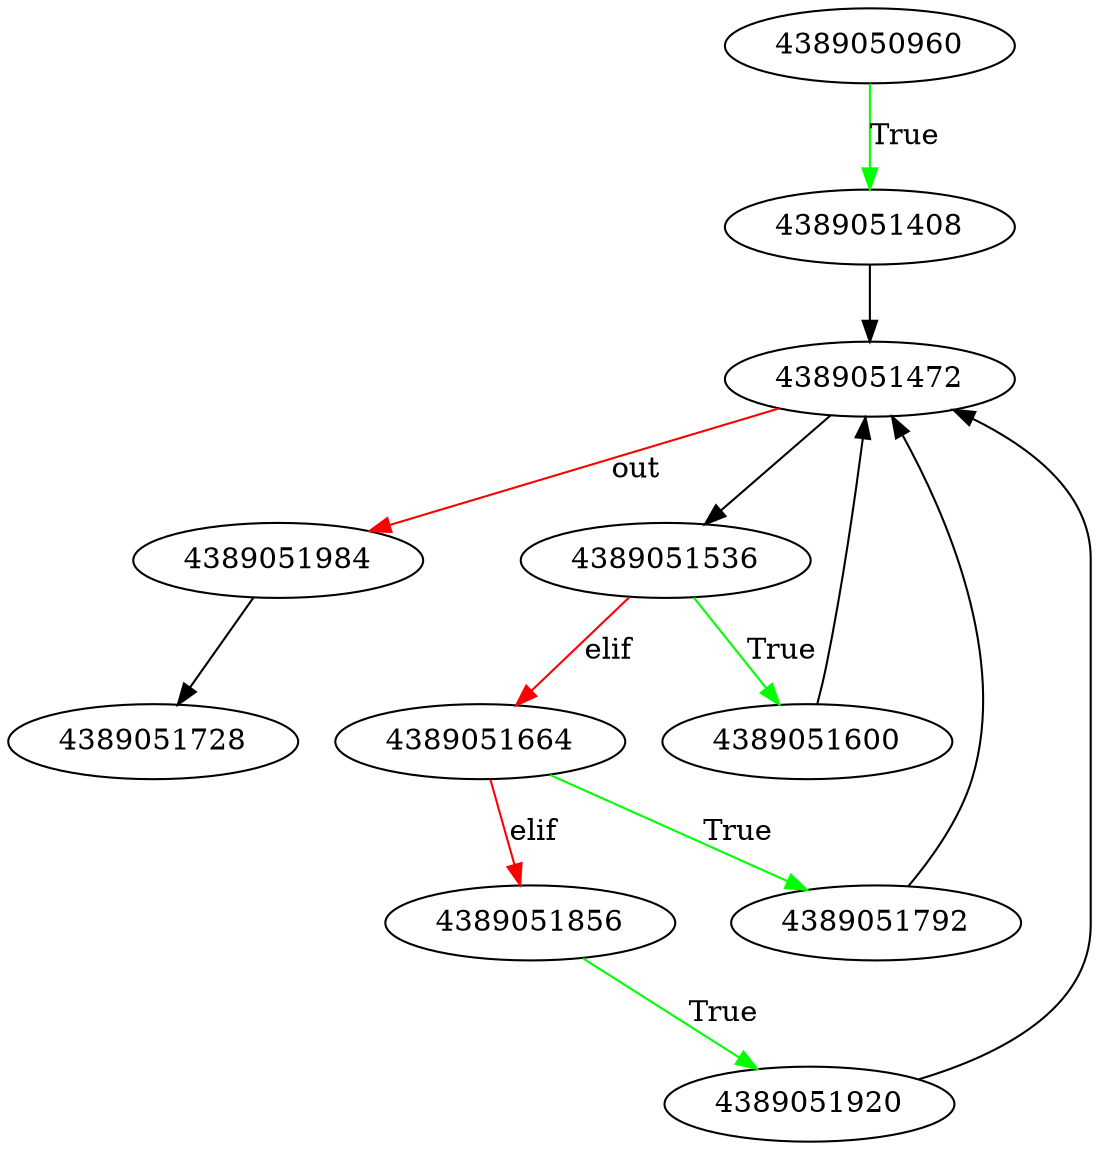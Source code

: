 digraph my_graph {
bgcolor="white"
4389050960 -> 4389051408 [label = True] [source = "@parent_to_child : {} ===> ACNode(info={'type': 'STATEMENT_ASSIGN', 'value': 'pivot = array[randint(0, len(array) - 1)]'}, type=STATEMENT, indent=4)"] [color=green];
4389051408 -> 4389051472  [source = "@prev_to_loop : ACNode(info={'type': 'STATEMENT_ASSIGN', 'value': 'pivot = array[randint(0, len(array) - 1)]'}, type=STATEMENT, indent=4) ===> ACNode(info={'item': 'item', 'list': 'array'}, type=LOOP, indent=4)"] ;

4389051472 -> 4389051984 [label = out] [source = "@loop_to_next : ACNode(info={'item': 'item', 'list': 'array'}, type=LOOP, indent=4) ===> ACNode(info={'name': 'quicksort(low) + same + quicksort(high)'}, type=RETURN, indent=4)"] [color=red];
4389051472 -> 4389051536  [source = "@if_to_prev_node : ACNode(info={'item': 'item', 'list': 'array'}, type=LOOP, indent=4) ===> ACNode(info={'conditions': ['item < pivot'], 'type': 'IF'}, type=CONDITIONS, indent=8)"] ;

4389051536 -> 4389051664 [label = elif] [source = "@if_or_if_to_elif : ACNode(info={'conditions': ['item < pivot'], 'type': 'IF'}, type=CONDITIONS, indent=8) ===> ACNode(info={'conditions': ['item == pivot'], 'type': 'ELIF'}, type=CONDITIONS, indent=8)"] [color=red];

4389051664 -> 4389051856 [label = elif] [source = "@if_or_if_to_elif : ACNode(info={'conditions': ['item == pivot'], 'type': 'ELIF'}, type=CONDITIONS, indent=8) ===> ACNode(info={'conditions': ['item > pivot'], 'type': 'ELIF'}, type=CONDITIONS, indent=8)"] [color=red];

4389051600 -> 4389051472  [source = "@last_child_to_next_sibling : ACNode(info={'type': 'STATEMENT_METHOD', 'value': 'low.append(item)'}, type=STATEMENT, indent=12) ===> ACNode(info={'item': 'item', 'list': 'array'}, type=LOOP, indent=4)"] ;
4389051536 -> 4389051600 [label = True] [source = "@parent_to_child : ACNode(info={'conditions': ['item < pivot'], 'type': 'IF'}, type=CONDITIONS, indent=8) ===> ACNode(info={'type': 'STATEMENT_METHOD', 'value': 'low.append(item)'}, type=STATEMENT, indent=12)"] [color=green];
4389051792 -> 4389051472  [source = "@last_child_to_next_sibling : ACNode(info={'type': 'STATEMENT_METHOD', 'value': 'same.append(item)'}, type=STATEMENT, indent=12) ===> ACNode(info={'item': 'item', 'list': 'array'}, type=LOOP, indent=4)"] ;
4389051664 -> 4389051792 [label = True] [source = "@parent_to_child : ACNode(info={'conditions': ['item == pivot'], 'type': 'ELIF'}, type=CONDITIONS, indent=8) ===> ACNode(info={'type': 'STATEMENT_METHOD', 'value': 'same.append(item)'}, type=STATEMENT, indent=12)"] [color=green];
4389051920 -> 4389051472  [source = "@last_child_to_next_sibling : ACNode(info={'type': 'STATEMENT_METHOD', 'value': 'high.append(item)'}, type=STATEMENT, indent=12) ===> ACNode(info={'item': 'item', 'list': 'array'}, type=LOOP, indent=4)"] ;
4389051856 -> 4389051920 [label = True] [source = "@parent_to_child : ACNode(info={'conditions': ['item > pivot'], 'type': 'ELIF'}, type=CONDITIONS, indent=8) ===> ACNode(info={'type': 'STATEMENT_METHOD', 'value': 'high.append(item)'}, type=STATEMENT, indent=12)"] [color=green];
4389051984 -> 4389051728  [source = "@prev_to_end : ACNode(info={'name': 'quicksort(low) + same + quicksort(high)'}, type=RETURN, indent=4) ===> {}"] ;
}
